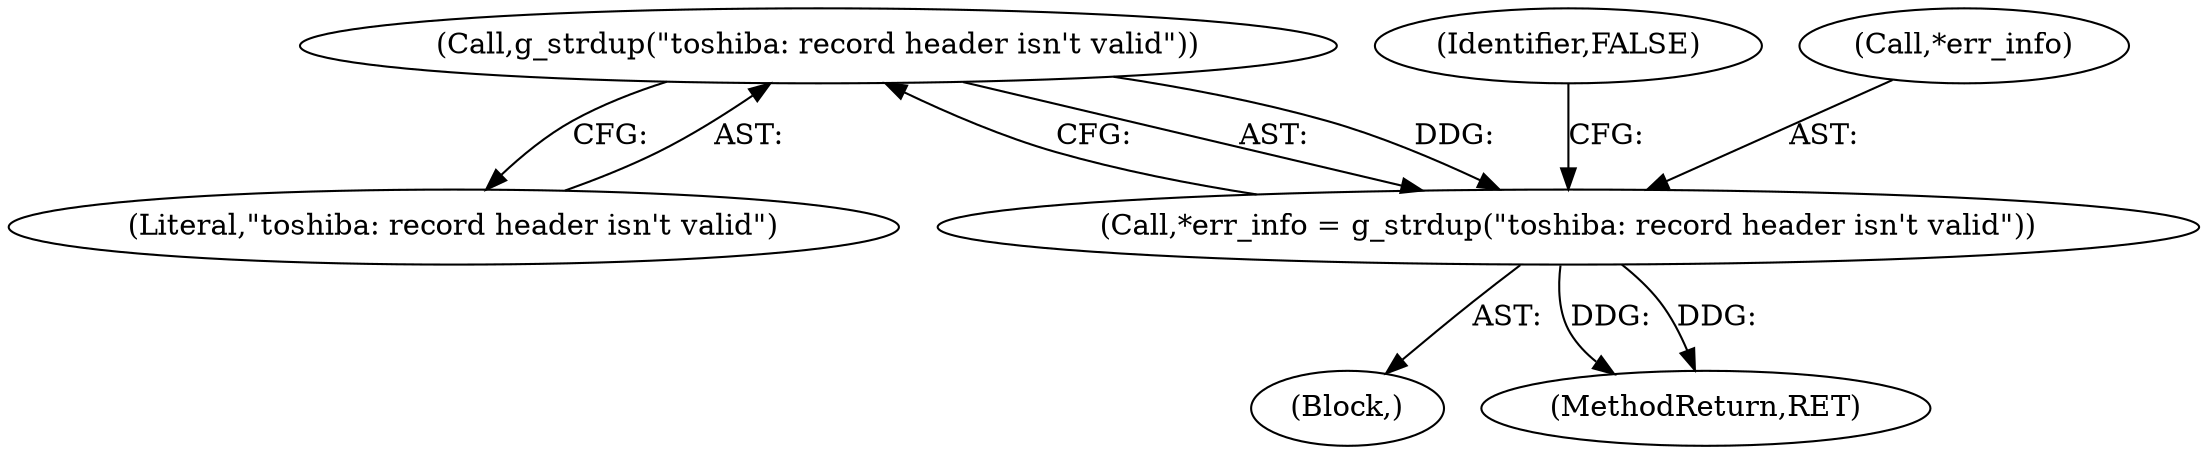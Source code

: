 digraph "0_wireshark_3270dfac43da861c714df76513456b46765ff47f@API" {
"1000190" [label="(Call,g_strdup(\"toshiba: record header isn't valid\"))"];
"1000187" [label="(Call,*err_info = g_strdup(\"toshiba: record header isn't valid\"))"];
"1000193" [label="(Identifier,FALSE)"];
"1000182" [label="(Block,)"];
"1000188" [label="(Call,*err_info)"];
"1000191" [label="(Literal,\"toshiba: record header isn't valid\")"];
"1000476" [label="(MethodReturn,RET)"];
"1000187" [label="(Call,*err_info = g_strdup(\"toshiba: record header isn't valid\"))"];
"1000190" [label="(Call,g_strdup(\"toshiba: record header isn't valid\"))"];
"1000190" -> "1000187"  [label="AST: "];
"1000190" -> "1000191"  [label="CFG: "];
"1000191" -> "1000190"  [label="AST: "];
"1000187" -> "1000190"  [label="CFG: "];
"1000190" -> "1000187"  [label="DDG: "];
"1000187" -> "1000182"  [label="AST: "];
"1000188" -> "1000187"  [label="AST: "];
"1000193" -> "1000187"  [label="CFG: "];
"1000187" -> "1000476"  [label="DDG: "];
"1000187" -> "1000476"  [label="DDG: "];
}
